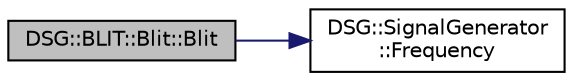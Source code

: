 digraph "DSG::BLIT::Blit::Blit"
{
  edge [fontname="Helvetica",fontsize="10",labelfontname="Helvetica",labelfontsize="10"];
  node [fontname="Helvetica",fontsize="10",shape=record];
  rankdir="LR";
  Node1 [label="DSG::BLIT::Blit::Blit",height=0.2,width=0.4,color="black", fillcolor="grey75", style="filled", fontcolor="black"];
  Node1 -> Node2 [color="midnightblue",fontsize="10",style="solid"];
  Node2 [label="DSG::SignalGenerator\l::Frequency",height=0.2,width=0.4,color="black", fillcolor="white", style="filled",URL="$class_d_s_g_1_1_signal_generator.html#a4e6b3c43e76e53f8cd337ad699c464cb"];
}

